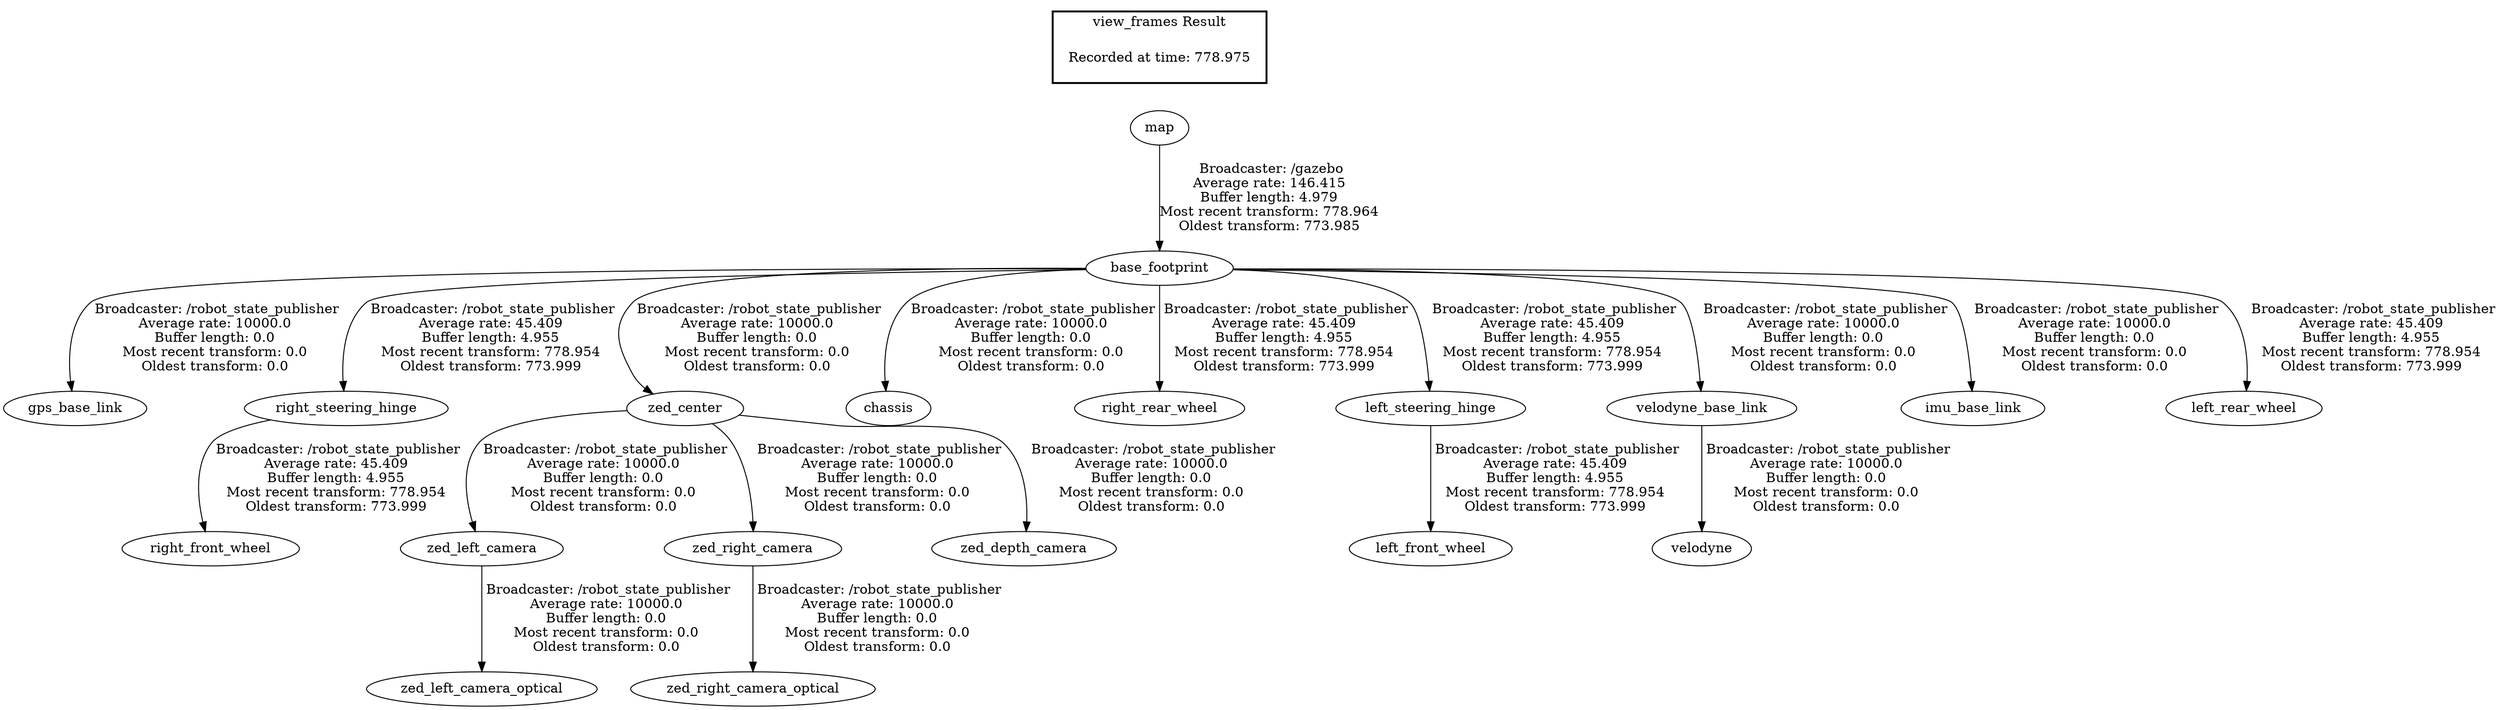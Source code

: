digraph G {
"base_footprint" -> "gps_base_link"[label=" Broadcaster: /robot_state_publisher\nAverage rate: 10000.0\nBuffer length: 0.0\nMost recent transform: 0.0\nOldest transform: 0.0\n"];
"zed_left_camera" -> "zed_left_camera_optical"[label=" Broadcaster: /robot_state_publisher\nAverage rate: 10000.0\nBuffer length: 0.0\nMost recent transform: 0.0\nOldest transform: 0.0\n"];
"base_footprint" -> "right_steering_hinge"[label=" Broadcaster: /robot_state_publisher\nAverage rate: 45.409\nBuffer length: 4.955\nMost recent transform: 778.954\nOldest transform: 773.999\n"];
"zed_center" -> "zed_right_camera"[label=" Broadcaster: /robot_state_publisher\nAverage rate: 10000.0\nBuffer length: 0.0\nMost recent transform: 0.0\nOldest transform: 0.0\n"];
"zed_center" -> "zed_depth_camera"[label=" Broadcaster: /robot_state_publisher\nAverage rate: 10000.0\nBuffer length: 0.0\nMost recent transform: 0.0\nOldest transform: 0.0\n"];
"base_footprint" -> "chassis"[label=" Broadcaster: /robot_state_publisher\nAverage rate: 10000.0\nBuffer length: 0.0\nMost recent transform: 0.0\nOldest transform: 0.0\n"];
"base_footprint" -> "right_rear_wheel"[label=" Broadcaster: /robot_state_publisher\nAverage rate: 45.409\nBuffer length: 4.955\nMost recent transform: 778.954\nOldest transform: 773.999\n"];
"zed_right_camera" -> "zed_right_camera_optical"[label=" Broadcaster: /robot_state_publisher\nAverage rate: 10000.0\nBuffer length: 0.0\nMost recent transform: 0.0\nOldest transform: 0.0\n"];
"left_steering_hinge" -> "left_front_wheel"[label=" Broadcaster: /robot_state_publisher\nAverage rate: 45.409\nBuffer length: 4.955\nMost recent transform: 778.954\nOldest transform: 773.999\n"];
"base_footprint" -> "left_steering_hinge"[label=" Broadcaster: /robot_state_publisher\nAverage rate: 45.409\nBuffer length: 4.955\nMost recent transform: 778.954\nOldest transform: 773.999\n"];
"right_steering_hinge" -> "right_front_wheel"[label=" Broadcaster: /robot_state_publisher\nAverage rate: 45.409\nBuffer length: 4.955\nMost recent transform: 778.954\nOldest transform: 773.999\n"];
"velodyne_base_link" -> "velodyne"[label=" Broadcaster: /robot_state_publisher\nAverage rate: 10000.0\nBuffer length: 0.0\nMost recent transform: 0.0\nOldest transform: 0.0\n"];
"base_footprint" -> "velodyne_base_link"[label=" Broadcaster: /robot_state_publisher\nAverage rate: 10000.0\nBuffer length: 0.0\nMost recent transform: 0.0\nOldest transform: 0.0\n"];
"base_footprint" -> "imu_base_link"[label=" Broadcaster: /robot_state_publisher\nAverage rate: 10000.0\nBuffer length: 0.0\nMost recent transform: 0.0\nOldest transform: 0.0\n"];
"base_footprint" -> "left_rear_wheel"[label=" Broadcaster: /robot_state_publisher\nAverage rate: 45.409\nBuffer length: 4.955\nMost recent transform: 778.954\nOldest transform: 773.999\n"];
"base_footprint" -> "zed_center"[label=" Broadcaster: /robot_state_publisher\nAverage rate: 10000.0\nBuffer length: 0.0\nMost recent transform: 0.0\nOldest transform: 0.0\n"];
"zed_center" -> "zed_left_camera"[label=" Broadcaster: /robot_state_publisher\nAverage rate: 10000.0\nBuffer length: 0.0\nMost recent transform: 0.0\nOldest transform: 0.0\n"];
"map" -> "base_footprint"[label=" Broadcaster: /gazebo\nAverage rate: 146.415\nBuffer length: 4.979\nMost recent transform: 778.964\nOldest transform: 773.985\n"];
edge [style=invis];
 subgraph cluster_legend { style=bold; color=black; label ="view_frames Result";
"Recorded at time: 778.975"[ shape=plaintext ] ;
}->"map";
}